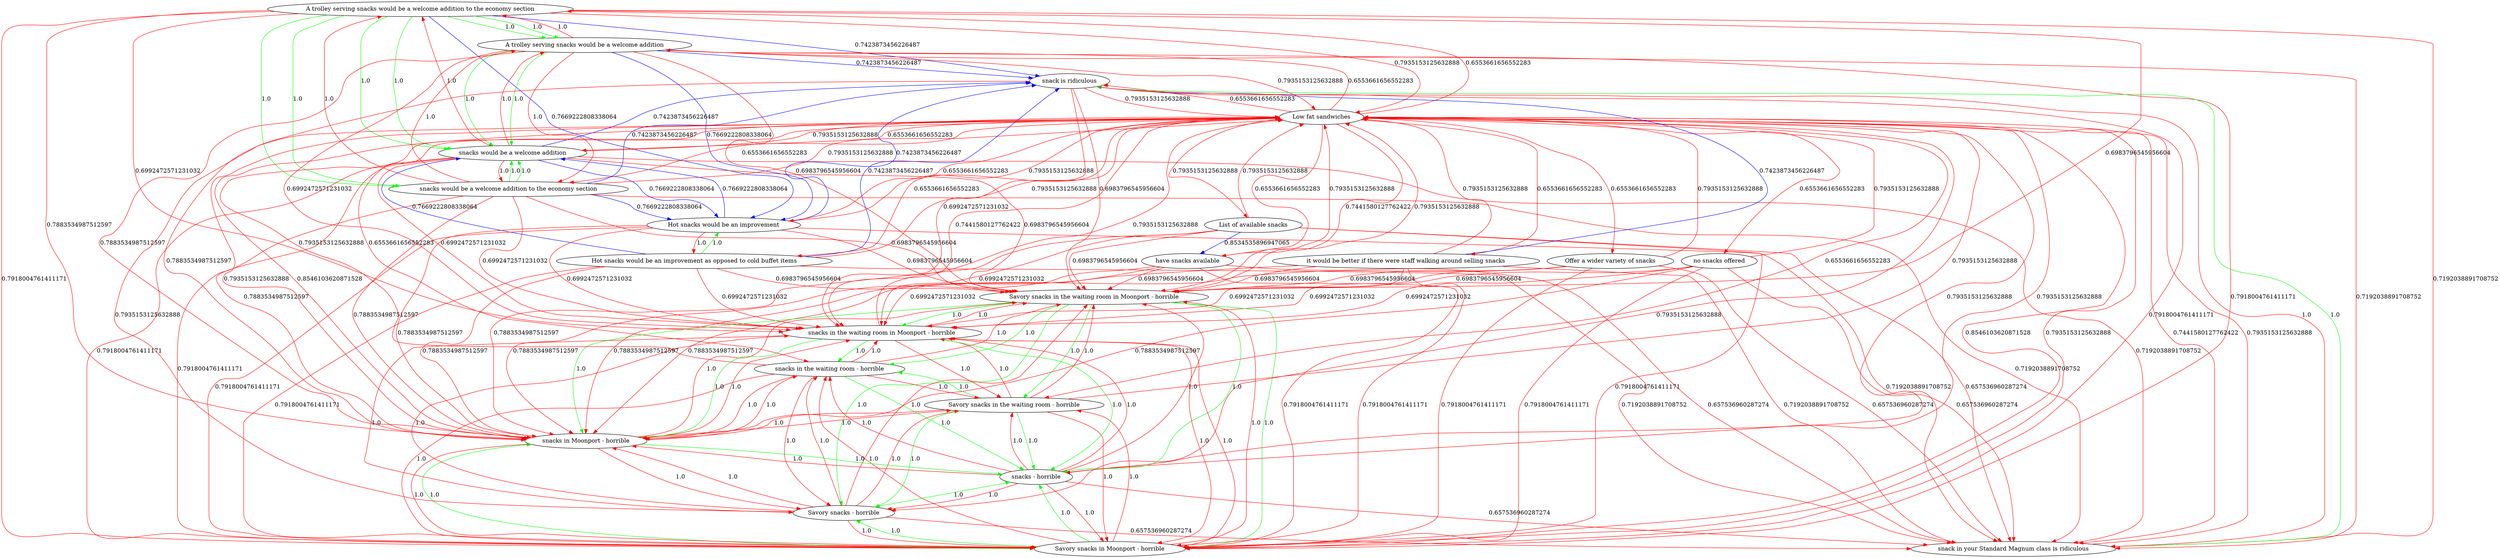 digraph rawGraph {
"A trolley serving snacks would be a welcome addition to the economy section";"A trolley serving snacks would be a welcome addition";"snacks would be a welcome addition";"snacks would be a welcome addition to the economy section";"Hot snacks would be an improvement as opposed to cold buffet items";"Hot snacks would be an improvement";"List of available snacks";"Low fat sandwiches";"Offer a wider variety of snacks";"Savory snacks in the waiting room in Moonport - horrible";"Savory snacks in Moonport - horrible";"Savory snacks - horrible";"snacks - horrible";"snacks in Moonport - horrible";"Savory snacks in the waiting room - horrible";"snacks in the waiting room - horrible";"snacks in the waiting room in Moonport - horrible";"have snacks available";"it would be better if there were staff walking around selling snacks";"no snacks offered";"snack in your Standard Magnum class is ridiculous";"snack is ridiculous";"A trolley serving snacks would be a welcome addition to the economy section" -> "A trolley serving snacks would be a welcome addition" [label=1.0] [color=green]
"A trolley serving snacks would be a welcome addition" -> "snacks would be a welcome addition" [label=1.0] [color=green]
"A trolley serving snacks would be a welcome addition to the economy section" -> "snacks would be a welcome addition to the economy section" [label=1.0] [color=green]
"snacks would be a welcome addition to the economy section" -> "snacks would be a welcome addition" [label=1.0] [color=green]
"A trolley serving snacks would be a welcome addition to the economy section" -> "snacks would be a welcome addition" [label=1.0] [color=green]
"A trolley serving snacks would be a welcome addition to the economy section" -> "A trolley serving snacks would be a welcome addition" [label=1.0] [color=green]
"A trolley serving snacks would be a welcome addition" -> "snacks would be a welcome addition" [label=1.0] [color=green]
"A trolley serving snacks would be a welcome addition to the economy section" -> "snacks would be a welcome addition to the economy section" [label=1.0] [color=green]
"snacks would be a welcome addition to the economy section" -> "snacks would be a welcome addition" [label=1.0] [color=green]
"A trolley serving snacks would be a welcome addition to the economy section" -> "snacks would be a welcome addition" [label=1.0] [color=green]
"A trolley serving snacks would be a welcome addition" -> "A trolley serving snacks would be a welcome addition to the economy section" [label=1.0] [color=red]
"A trolley serving snacks would be a welcome addition" -> "snacks would be a welcome addition to the economy section" [label=1.0] [color=red]
"snacks would be a welcome addition" -> "A trolley serving snacks would be a welcome addition to the economy section" [label=1.0] [color=red]
"snacks would be a welcome addition" -> "A trolley serving snacks would be a welcome addition" [label=1.0] [color=red]
"snacks would be a welcome addition" -> "snacks would be a welcome addition to the economy section" [label=1.0] [color=red]
"snacks would be a welcome addition to the economy section" -> "A trolley serving snacks would be a welcome addition to the economy section" [label=1.0] [color=red]
"snacks would be a welcome addition to the economy section" -> "A trolley serving snacks would be a welcome addition" [label=1.0] [color=red]
"Hot snacks would be an improvement as opposed to cold buffet items" -> "Hot snacks would be an improvement" [label=1.0] [color=green]
"Hot snacks would be an improvement" -> "Hot snacks would be an improvement as opposed to cold buffet items" [label=1.0] [color=red]
"A trolley serving snacks would be a welcome addition to the economy section" -> "Hot snacks would be an improvement" [label=0.7669222808338064] [color=blue]
"A trolley serving snacks would be a welcome addition" -> "Hot snacks would be an improvement" [label=0.7669222808338064] [color=blue]
"snacks would be a welcome addition" -> "Hot snacks would be an improvement" [label=0.7669222808338064] [color=blue]
"snacks would be a welcome addition to the economy section" -> "Hot snacks would be an improvement" [label=0.7669222808338064] [color=blue]
"Hot snacks would be an improvement as opposed to cold buffet items" -> "snacks would be a welcome addition" [label=0.7669222808338064] [color=blue]
"Hot snacks would be an improvement" -> "snacks would be a welcome addition" [label=0.7669222808338064] [color=blue]
"A trolley serving snacks would be a welcome addition to the economy section" -> "Low fat sandwiches" [label=0.7935153125632888] [color=red]
"A trolley serving snacks would be a welcome addition" -> "Low fat sandwiches" [label=0.7935153125632888] [color=red]
"snacks would be a welcome addition" -> "Low fat sandwiches" [label=0.7935153125632888] [color=red]
"snacks would be a welcome addition to the economy section" -> "Low fat sandwiches" [label=0.7935153125632888] [color=red]
"Hot snacks would be an improvement as opposed to cold buffet items" -> "Low fat sandwiches" [label=0.7935153125632888] [color=red]
"Hot snacks would be an improvement" -> "Low fat sandwiches" [label=0.7935153125632888] [color=red]
"List of available snacks" -> "Low fat sandwiches" [label=0.7935153125632888] [color=red]
"Low fat sandwiches" -> "A trolley serving snacks would be a welcome addition to the economy section" [label=0.6553661656552283] [color=red]
"Low fat sandwiches" -> "A trolley serving snacks would be a welcome addition" [label=0.6553661656552283] [color=red]
"Low fat sandwiches" -> "snacks would be a welcome addition" [label=0.6553661656552283] [color=red]
"Low fat sandwiches" -> "snacks would be a welcome addition to the economy section" [label=0.6553661656552283] [color=red]
"Low fat sandwiches" -> "Hot snacks would be an improvement as opposed to cold buffet items" [label=0.6553661656552283] [color=red]
"Low fat sandwiches" -> "Hot snacks would be an improvement" [label=0.6553661656552283] [color=red]
"Low fat sandwiches" -> "List of available snacks" [label=0.7935153125632888] [color=red]
"Low fat sandwiches" -> "Offer a wider variety of snacks" [label=0.6553661656552283] [color=red]
"Offer a wider variety of snacks" -> "Low fat sandwiches" [label=0.7935153125632888] [color=red]
"Savory snacks in the waiting room in Moonport - horrible" -> "Savory snacks in Moonport - horrible" [label=1.0] [color=green]
"Savory snacks in Moonport - horrible" -> "Savory snacks - horrible" [label=1.0] [color=green]
"Savory snacks - horrible" -> "snacks - horrible" [label=1.0] [color=green]
"Savory snacks in Moonport - horrible" -> "snacks in Moonport - horrible" [label=1.0] [color=green]
"snacks in Moonport - horrible" -> "snacks - horrible" [label=1.0] [color=green]
"Savory snacks in the waiting room in Moonport - horrible" -> "Savory snacks in the waiting room - horrible" [label=1.0] [color=green]
"Savory snacks in the waiting room - horrible" -> "Savory snacks - horrible" [label=1.0] [color=green]
"Savory snacks in the waiting room - horrible" -> "snacks in the waiting room - horrible" [label=1.0] [color=green]
"snacks in the waiting room - horrible" -> "snacks - horrible" [label=1.0] [color=green]
"Savory snacks in the waiting room in Moonport - horrible" -> "snacks in the waiting room in Moonport - horrible" [label=1.0] [color=green]
"snacks in the waiting room in Moonport - horrible" -> "snacks in Moonport - horrible" [label=1.0] [color=green]
"snacks in the waiting room in Moonport - horrible" -> "snacks in the waiting room - horrible" [label=1.0] [color=green]
"Savory snacks in the waiting room in Moonport - horrible" -> "Savory snacks - horrible" [label=1.0] [color=green]
"Savory snacks in the waiting room in Moonport - horrible" -> "snacks in Moonport - horrible" [label=1.0] [color=green]
"Savory snacks in the waiting room in Moonport - horrible" -> "snacks in the waiting room - horrible" [label=1.0] [color=green]
"Savory snacks in Moonport - horrible" -> "snacks - horrible" [label=1.0] [color=green]
"Savory snacks in the waiting room - horrible" -> "snacks - horrible" [label=1.0] [color=green]
"snacks in the waiting room in Moonport - horrible" -> "snacks - horrible" [label=1.0] [color=green]
"Savory snacks in the waiting room in Moonport - horrible" -> "snacks - horrible" [label=1.0] [color=green]
"Savory snacks in Moonport - horrible" -> "Savory snacks in the waiting room in Moonport - horrible" [label=1.0] [color=red]
"Savory snacks in Moonport - horrible" -> "Savory snacks in the waiting room - horrible" [label=1.0] [color=red]
"Savory snacks in Moonport - horrible" -> "snacks in the waiting room - horrible" [label=1.0] [color=red]
"Savory snacks in Moonport - horrible" -> "snacks in the waiting room in Moonport - horrible" [label=1.0] [color=red]
"Savory snacks - horrible" -> "Savory snacks in the waiting room in Moonport - horrible" [label=1.0] [color=red]
"Savory snacks - horrible" -> "Savory snacks in Moonport - horrible" [label=1.0] [color=red]
"Savory snacks - horrible" -> "snacks in Moonport - horrible" [label=1.0] [color=red]
"Savory snacks - horrible" -> "Savory snacks in the waiting room - horrible" [label=1.0] [color=red]
"Savory snacks - horrible" -> "snacks in the waiting room - horrible" [label=1.0] [color=red]
"Savory snacks - horrible" -> "snacks in the waiting room in Moonport - horrible" [label=1.0] [color=red]
"snacks - horrible" -> "Savory snacks in the waiting room in Moonport - horrible" [label=1.0] [color=red]
"snacks - horrible" -> "Savory snacks in Moonport - horrible" [label=1.0] [color=red]
"snacks - horrible" -> "Savory snacks - horrible" [label=1.0] [color=red]
"snacks - horrible" -> "snacks in Moonport - horrible" [label=1.0] [color=red]
"snacks - horrible" -> "Savory snacks in the waiting room - horrible" [label=1.0] [color=red]
"snacks - horrible" -> "snacks in the waiting room - horrible" [label=1.0] [color=red]
"snacks - horrible" -> "snacks in the waiting room in Moonport - horrible" [label=1.0] [color=red]
"snacks in Moonport - horrible" -> "Savory snacks in the waiting room in Moonport - horrible" [label=1.0] [color=red]
"snacks in Moonport - horrible" -> "Savory snacks in Moonport - horrible" [label=1.0] [color=red]
"snacks in Moonport - horrible" -> "Savory snacks - horrible" [label=1.0] [color=red]
"snacks in Moonport - horrible" -> "Savory snacks in the waiting room - horrible" [label=1.0] [color=red]
"snacks in Moonport - horrible" -> "snacks in the waiting room - horrible" [label=1.0] [color=red]
"snacks in Moonport - horrible" -> "snacks in the waiting room in Moonport - horrible" [label=1.0] [color=red]
"Savory snacks in the waiting room - horrible" -> "Savory snacks in the waiting room in Moonport - horrible" [label=1.0] [color=red]
"Savory snacks in the waiting room - horrible" -> "Savory snacks in Moonport - horrible" [label=1.0] [color=red]
"Savory snacks in the waiting room - horrible" -> "snacks in Moonport - horrible" [label=1.0] [color=red]
"Savory snacks in the waiting room - horrible" -> "snacks in the waiting room in Moonport - horrible" [label=1.0] [color=red]
"snacks in the waiting room - horrible" -> "Savory snacks in the waiting room in Moonport - horrible" [label=1.0] [color=red]
"snacks in the waiting room - horrible" -> "Savory snacks in Moonport - horrible" [label=1.0] [color=red]
"snacks in the waiting room - horrible" -> "Savory snacks - horrible" [label=1.0] [color=red]
"snacks in the waiting room - horrible" -> "snacks in Moonport - horrible" [label=1.0] [color=red]
"snacks in the waiting room - horrible" -> "Savory snacks in the waiting room - horrible" [label=1.0] [color=red]
"snacks in the waiting room - horrible" -> "snacks in the waiting room in Moonport - horrible" [label=1.0] [color=red]
"snacks in the waiting room in Moonport - horrible" -> "Savory snacks in the waiting room in Moonport - horrible" [label=1.0] [color=red]
"snacks in the waiting room in Moonport - horrible" -> "Savory snacks in Moonport - horrible" [label=1.0] [color=red]
"snacks in the waiting room in Moonport - horrible" -> "Savory snacks - horrible" [label=1.0] [color=red]
"snacks in the waiting room in Moonport - horrible" -> "Savory snacks in the waiting room - horrible" [label=1.0] [color=red]
"A trolley serving snacks would be a welcome addition to the economy section" -> "Savory snacks in the waiting room in Moonport - horrible" [label=0.6983796545956604] [color=red]
"A trolley serving snacks would be a welcome addition to the economy section" -> "Savory snacks in Moonport - horrible" [label=0.7918004761411171] [color=red]
"A trolley serving snacks would be a welcome addition to the economy section" -> "snacks in Moonport - horrible" [label=0.7883534987512597] [color=red]
"A trolley serving snacks would be a welcome addition to the economy section" -> "snacks in the waiting room in Moonport - horrible" [label=0.6992472571231032] [color=red]
"A trolley serving snacks would be a welcome addition" -> "Savory snacks in the waiting room in Moonport - horrible" [label=0.6983796545956604] [color=red]
"A trolley serving snacks would be a welcome addition" -> "Savory snacks in Moonport - horrible" [label=0.7918004761411171] [color=red]
"A trolley serving snacks would be a welcome addition" -> "snacks in Moonport - horrible" [label=0.7883534987512597] [color=red]
"A trolley serving snacks would be a welcome addition" -> "snacks in the waiting room in Moonport - horrible" [label=0.6992472571231032] [color=red]
"snacks would be a welcome addition" -> "Savory snacks in the waiting room in Moonport - horrible" [label=0.6983796545956604] [color=red]
"snacks would be a welcome addition" -> "Savory snacks in Moonport - horrible" [label=0.7918004761411171] [color=red]
"snacks would be a welcome addition" -> "snacks in Moonport - horrible" [label=0.7883534987512597] [color=red]
"snacks would be a welcome addition" -> "snacks in the waiting room in Moonport - horrible" [label=0.6992472571231032] [color=red]
"snacks would be a welcome addition to the economy section" -> "Savory snacks in the waiting room in Moonport - horrible" [label=0.6983796545956604] [color=red]
"snacks would be a welcome addition to the economy section" -> "Savory snacks in Moonport - horrible" [label=0.7918004761411171] [color=red]
"snacks would be a welcome addition to the economy section" -> "snacks in Moonport - horrible" [label=0.7883534987512597] [color=red]
"snacks would be a welcome addition to the economy section" -> "snacks in the waiting room in Moonport - horrible" [label=0.6992472571231032] [color=red]
"Hot snacks would be an improvement as opposed to cold buffet items" -> "Savory snacks in the waiting room in Moonport - horrible" [label=0.6983796545956604] [color=red]
"Hot snacks would be an improvement as opposed to cold buffet items" -> "Savory snacks in Moonport - horrible" [label=0.7918004761411171] [color=red]
"Hot snacks would be an improvement as opposed to cold buffet items" -> "snacks in Moonport - horrible" [label=0.7883534987512597] [color=red]
"Hot snacks would be an improvement as opposed to cold buffet items" -> "snacks in the waiting room in Moonport - horrible" [label=0.6992472571231032] [color=red]
"Hot snacks would be an improvement" -> "Savory snacks in the waiting room in Moonport - horrible" [label=0.6983796545956604] [color=red]
"Hot snacks would be an improvement" -> "Savory snacks in Moonport - horrible" [label=0.7918004761411171] [color=red]
"Hot snacks would be an improvement" -> "snacks in Moonport - horrible" [label=0.7883534987512597] [color=red]
"Hot snacks would be an improvement" -> "snacks in the waiting room in Moonport - horrible" [label=0.6992472571231032] [color=red]
"List of available snacks" -> "Savory snacks in the waiting room in Moonport - horrible" [label=0.6983796545956604] [color=red]
"List of available snacks" -> "Savory snacks in Moonport - horrible" [label=0.7918004761411171] [color=red]
"List of available snacks" -> "snacks in Moonport - horrible" [label=0.7883534987512597] [color=red]
"List of available snacks" -> "snacks in the waiting room in Moonport - horrible" [label=0.6992472571231032] [color=red]
"Low fat sandwiches" -> "Savory snacks in the waiting room in Moonport - horrible" [label=0.7441580127762422] [color=red]
"Low fat sandwiches" -> "Savory snacks in Moonport - horrible" [label=0.8546103620871528] [color=red]
"Low fat sandwiches" -> "Savory snacks - horrible" [label=0.7935153125632888] [color=red]
"Low fat sandwiches" -> "snacks - horrible" [label=0.7935153125632888] [color=red]
"Low fat sandwiches" -> "snacks in Moonport - horrible" [label=0.8546103620871528] [color=red]
"Low fat sandwiches" -> "Savory snacks in the waiting room - horrible" [label=0.6553661656552283] [color=red]
"Low fat sandwiches" -> "snacks in the waiting room - horrible" [label=0.6553661656552283] [color=red]
"Low fat sandwiches" -> "snacks in the waiting room in Moonport - horrible" [label=0.7441580127762422] [color=red]
"Offer a wider variety of snacks" -> "Savory snacks in the waiting room in Moonport - horrible" [label=0.6983796545956604] [color=red]
"Offer a wider variety of snacks" -> "Savory snacks in Moonport - horrible" [label=0.7918004761411171] [color=red]
"Offer a wider variety of snacks" -> "snacks in Moonport - horrible" [label=0.7883534987512597] [color=red]
"Offer a wider variety of snacks" -> "snacks in the waiting room in Moonport - horrible" [label=0.6992472571231032] [color=red]
"Savory snacks in the waiting room in Moonport - horrible" -> "Low fat sandwiches" [label=0.7935153125632888] [color=red]
"Savory snacks in Moonport - horrible" -> "Low fat sandwiches" [label=0.7935153125632888] [color=red]
"Savory snacks - horrible" -> "Low fat sandwiches" [label=0.7935153125632888] [color=red]
"snacks - horrible" -> "Low fat sandwiches" [label=0.7935153125632888] [color=red]
"snacks in Moonport - horrible" -> "Low fat sandwiches" [label=0.7935153125632888] [color=red]
"Savory snacks in the waiting room - horrible" -> "Low fat sandwiches" [label=0.7935153125632888] [color=red]
"snacks in the waiting room - horrible" -> "Low fat sandwiches" [label=0.7935153125632888] [color=red]
"snacks in the waiting room in Moonport - horrible" -> "Low fat sandwiches" [label=0.7935153125632888] [color=red]
"List of available snacks" -> "have snacks available" [label=0.8534535896947065] [color=blue]
"Low fat sandwiches" -> "have snacks available" [label=0.6553661656552283] [color=red]
"have snacks available" -> "Low fat sandwiches" [label=0.7935153125632888] [color=red]
"have snacks available" -> "Savory snacks in the waiting room in Moonport - horrible" [label=0.6983796545956604] [color=red]
"have snacks available" -> "Savory snacks in Moonport - horrible" [label=0.7918004761411171] [color=red]
"have snacks available" -> "snacks in Moonport - horrible" [label=0.7883534987512597] [color=red]
"have snacks available" -> "snacks in the waiting room in Moonport - horrible" [label=0.6992472571231032] [color=red]
"Low fat sandwiches" -> "it would be better if there were staff walking around selling snacks" [label=0.6553661656552283] [color=red]
"it would be better if there were staff walking around selling snacks" -> "Low fat sandwiches" [label=0.7935153125632888] [color=red]
"it would be better if there were staff walking around selling snacks" -> "Savory snacks in the waiting room in Moonport - horrible" [label=0.6983796545956604] [color=red]
"it would be better if there were staff walking around selling snacks" -> "Savory snacks in Moonport - horrible" [label=0.7918004761411171] [color=red]
"it would be better if there were staff walking around selling snacks" -> "snacks in Moonport - horrible" [label=0.7883534987512597] [color=red]
"it would be better if there were staff walking around selling snacks" -> "snacks in the waiting room in Moonport - horrible" [label=0.6992472571231032] [color=red]
"Low fat sandwiches" -> "no snacks offered" [label=0.6553661656552283] [color=red]
"no snacks offered" -> "Low fat sandwiches" [label=0.7935153125632888] [color=red]
"no snacks offered" -> "Savory snacks in the waiting room in Moonport - horrible" [label=0.6983796545956604] [color=red]
"no snacks offered" -> "Savory snacks in Moonport - horrible" [label=0.7918004761411171] [color=red]
"no snacks offered" -> "snacks in Moonport - horrible" [label=0.7883534987512597] [color=red]
"no snacks offered" -> "snacks in the waiting room in Moonport - horrible" [label=0.6992472571231032] [color=red]
"snack in your Standard Magnum class is ridiculous" -> "snack is ridiculous" [label=1.0] [color=green]
"snack is ridiculous" -> "snack in your Standard Magnum class is ridiculous" [label=1.0] [color=red]
"A trolley serving snacks would be a welcome addition to the economy section" -> "snack in your Standard Magnum class is ridiculous" [label=0.7192038891708752] [color=red]
"A trolley serving snacks would be a welcome addition to the economy section" -> "snack is ridiculous" [label=0.7423873456226487] [color=blue]
"A trolley serving snacks would be a welcome addition" -> "snack in your Standard Magnum class is ridiculous" [label=0.7192038891708752] [color=red]
"A trolley serving snacks would be a welcome addition" -> "snack is ridiculous" [label=0.7423873456226487] [color=blue]
"snacks would be a welcome addition" -> "snack in your Standard Magnum class is ridiculous" [label=0.7192038891708752] [color=red]
"snacks would be a welcome addition" -> "snack is ridiculous" [label=0.7423873456226487] [color=blue]
"snacks would be a welcome addition to the economy section" -> "snack in your Standard Magnum class is ridiculous" [label=0.7192038891708752] [color=red]
"snacks would be a welcome addition to the economy section" -> "snack is ridiculous" [label=0.7423873456226487] [color=blue]
"Hot snacks would be an improvement as opposed to cold buffet items" -> "snack in your Standard Magnum class is ridiculous" [label=0.7192038891708752] [color=red]
"Hot snacks would be an improvement as opposed to cold buffet items" -> "snack is ridiculous" [label=0.7423873456226487] [color=blue]
"Hot snacks would be an improvement" -> "snack in your Standard Magnum class is ridiculous" [label=0.7192038891708752] [color=red]
"Hot snacks would be an improvement" -> "snack is ridiculous" [label=0.7423873456226487] [color=blue]
"List of available snacks" -> "snack in your Standard Magnum class is ridiculous" [label=0.657536960287274] [color=red]
"Low fat sandwiches" -> "snack in your Standard Magnum class is ridiculous" [label=0.7441580127762422] [color=red]
"Low fat sandwiches" -> "snack is ridiculous" [label=0.6553661656552283] [color=red]
"Offer a wider variety of snacks" -> "snack in your Standard Magnum class is ridiculous" [label=0.657536960287274] [color=red]
"Savory snacks - horrible" -> "snack in your Standard Magnum class is ridiculous" [label=0.657536960287274] [color=red]
"snacks - horrible" -> "snack in your Standard Magnum class is ridiculous" [label=0.657536960287274] [color=red]
"have snacks available" -> "snack in your Standard Magnum class is ridiculous" [label=0.657536960287274] [color=red]
"it would be better if there were staff walking around selling snacks" -> "snack in your Standard Magnum class is ridiculous" [label=0.7192038891708752] [color=red]
"it would be better if there were staff walking around selling snacks" -> "snack is ridiculous" [label=0.7423873456226487] [color=blue]
"no snacks offered" -> "snack in your Standard Magnum class is ridiculous" [label=0.657536960287274] [color=red]
"snack in your Standard Magnum class is ridiculous" -> "Low fat sandwiches" [label=0.7935153125632888] [color=red]
"snack is ridiculous" -> "Low fat sandwiches" [label=0.7935153125632888] [color=red]
"snack is ridiculous" -> "Savory snacks in the waiting room in Moonport - horrible" [label=0.6983796545956604] [color=red]
"snack is ridiculous" -> "Savory snacks in Moonport - horrible" [label=0.7918004761411171] [color=red]
"snack is ridiculous" -> "snacks in Moonport - horrible" [label=0.7883534987512597] [color=red]
"snack is ridiculous" -> "snacks in the waiting room in Moonport - horrible" [label=0.6992472571231032] [color=red]
}